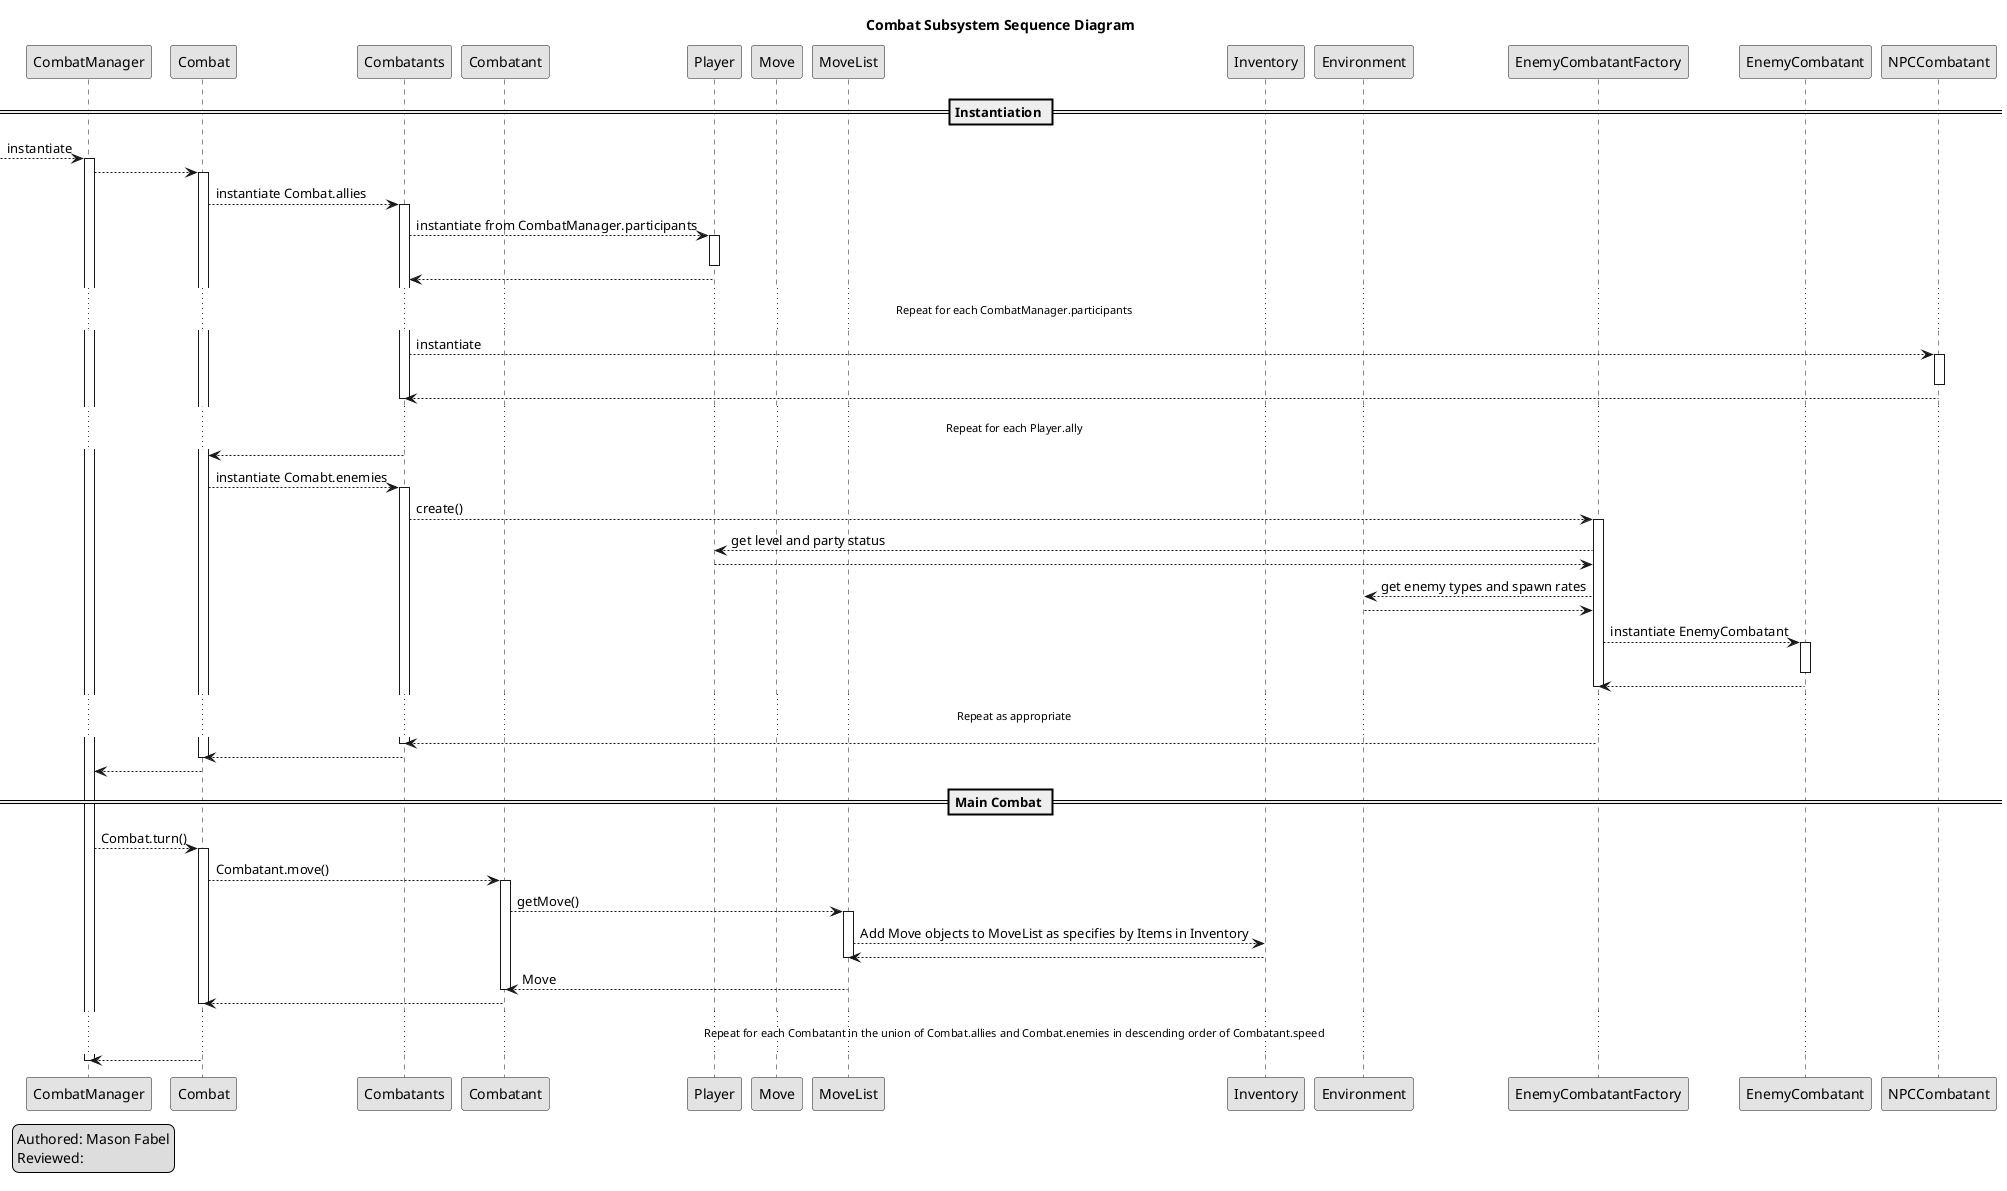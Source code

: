 @startuml
skinparam monochrome true
skinparam shadowing false

title Combat Subsystem Sequence Diagram
legend left
	Authored: Mason Fabel
	Reviewed:
endlegend

participant CombatManager
participant Combat
participant Combatants
participant Combatant
participant Player
participant Move
participant MoveList
participant Inventory
participant Environment
participant EnemyCombatantFactory
participant EnemyCombatant

== Instantiation ==

[--> CombatManager : instantiate
activate CombatManager

CombatManager --> Combat
activate Combat

Combat --> Combatants : instantiate Combat.allies
activate Combatants

Combatants --> Player : instantiate from CombatManager.participants
activate Player
deactivate Player
Player --> Combatants

... Repeat for each CombatManager.participants ...

Combatants --> NPCCombatant : instantiate
activate NPCCombatant
deactivate NPCCombatant
NPCCombatant --> Combatants
deactivate Combatants

... Repeat for each Player.ally ...

Combatants --> Combat

Combat --> Combatants : instantiate Comabt.enemies
activate Combatants

Combatants --> EnemyCombatantFactory : create()
activate EnemyCombatantFactory

EnemyCombatantFactory --> Player : get level and party status
Player --> EnemyCombatantFactory
EnemyCombatantFactory --> Environment : get enemy types and spawn rates
Environment --> EnemyCombatantFactory
EnemyCombatantFactory --> EnemyCombatant : instantiate EnemyCombatant
activate EnemyCombatant
deactivate EnemyCombatant
EnemyCombatant --> EnemyCombatantFactory
deactivate EnemyCombatantFactory

... Repeat as appropriate ...

EnemyCombatantFactory --> Combatants

deactivate Combatants
Combatants --> Combat

deactivate Combat
Combat --> CombatManager

== Main Combat ==

CombatManager --> Combat : Combat.turn()
activate Combat

Combat --> Combatant : Combatant.move()
activate Combatant

Combatant --> MoveList : getMove()
activate MoveList

MoveList --> Inventory : Add Move objects to MoveList as specifies by Items in Inventory
Inventory --> MoveList

deactivate MoveList
MoveList --> Combatant : Move

deactivate Combatant
Combatant --> Combat

deactivate Combat

... Repeat for each Combatant in the union of Combat.allies and Combat.enemies in descending order of Combatant.speed ...

Combat --> CombatManager
deactivate CombatManager

@enduml
